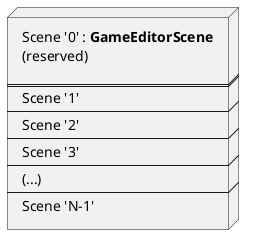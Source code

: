 @startuml Scenes List

node m_ScenesList [
Scene '0' : <b>GameEditorScene
(reserved)

====
Scene '1'
----
Scene '2'
----
Scene '3'
----
(...)
----
Scene 'N-1'
]

@enduml